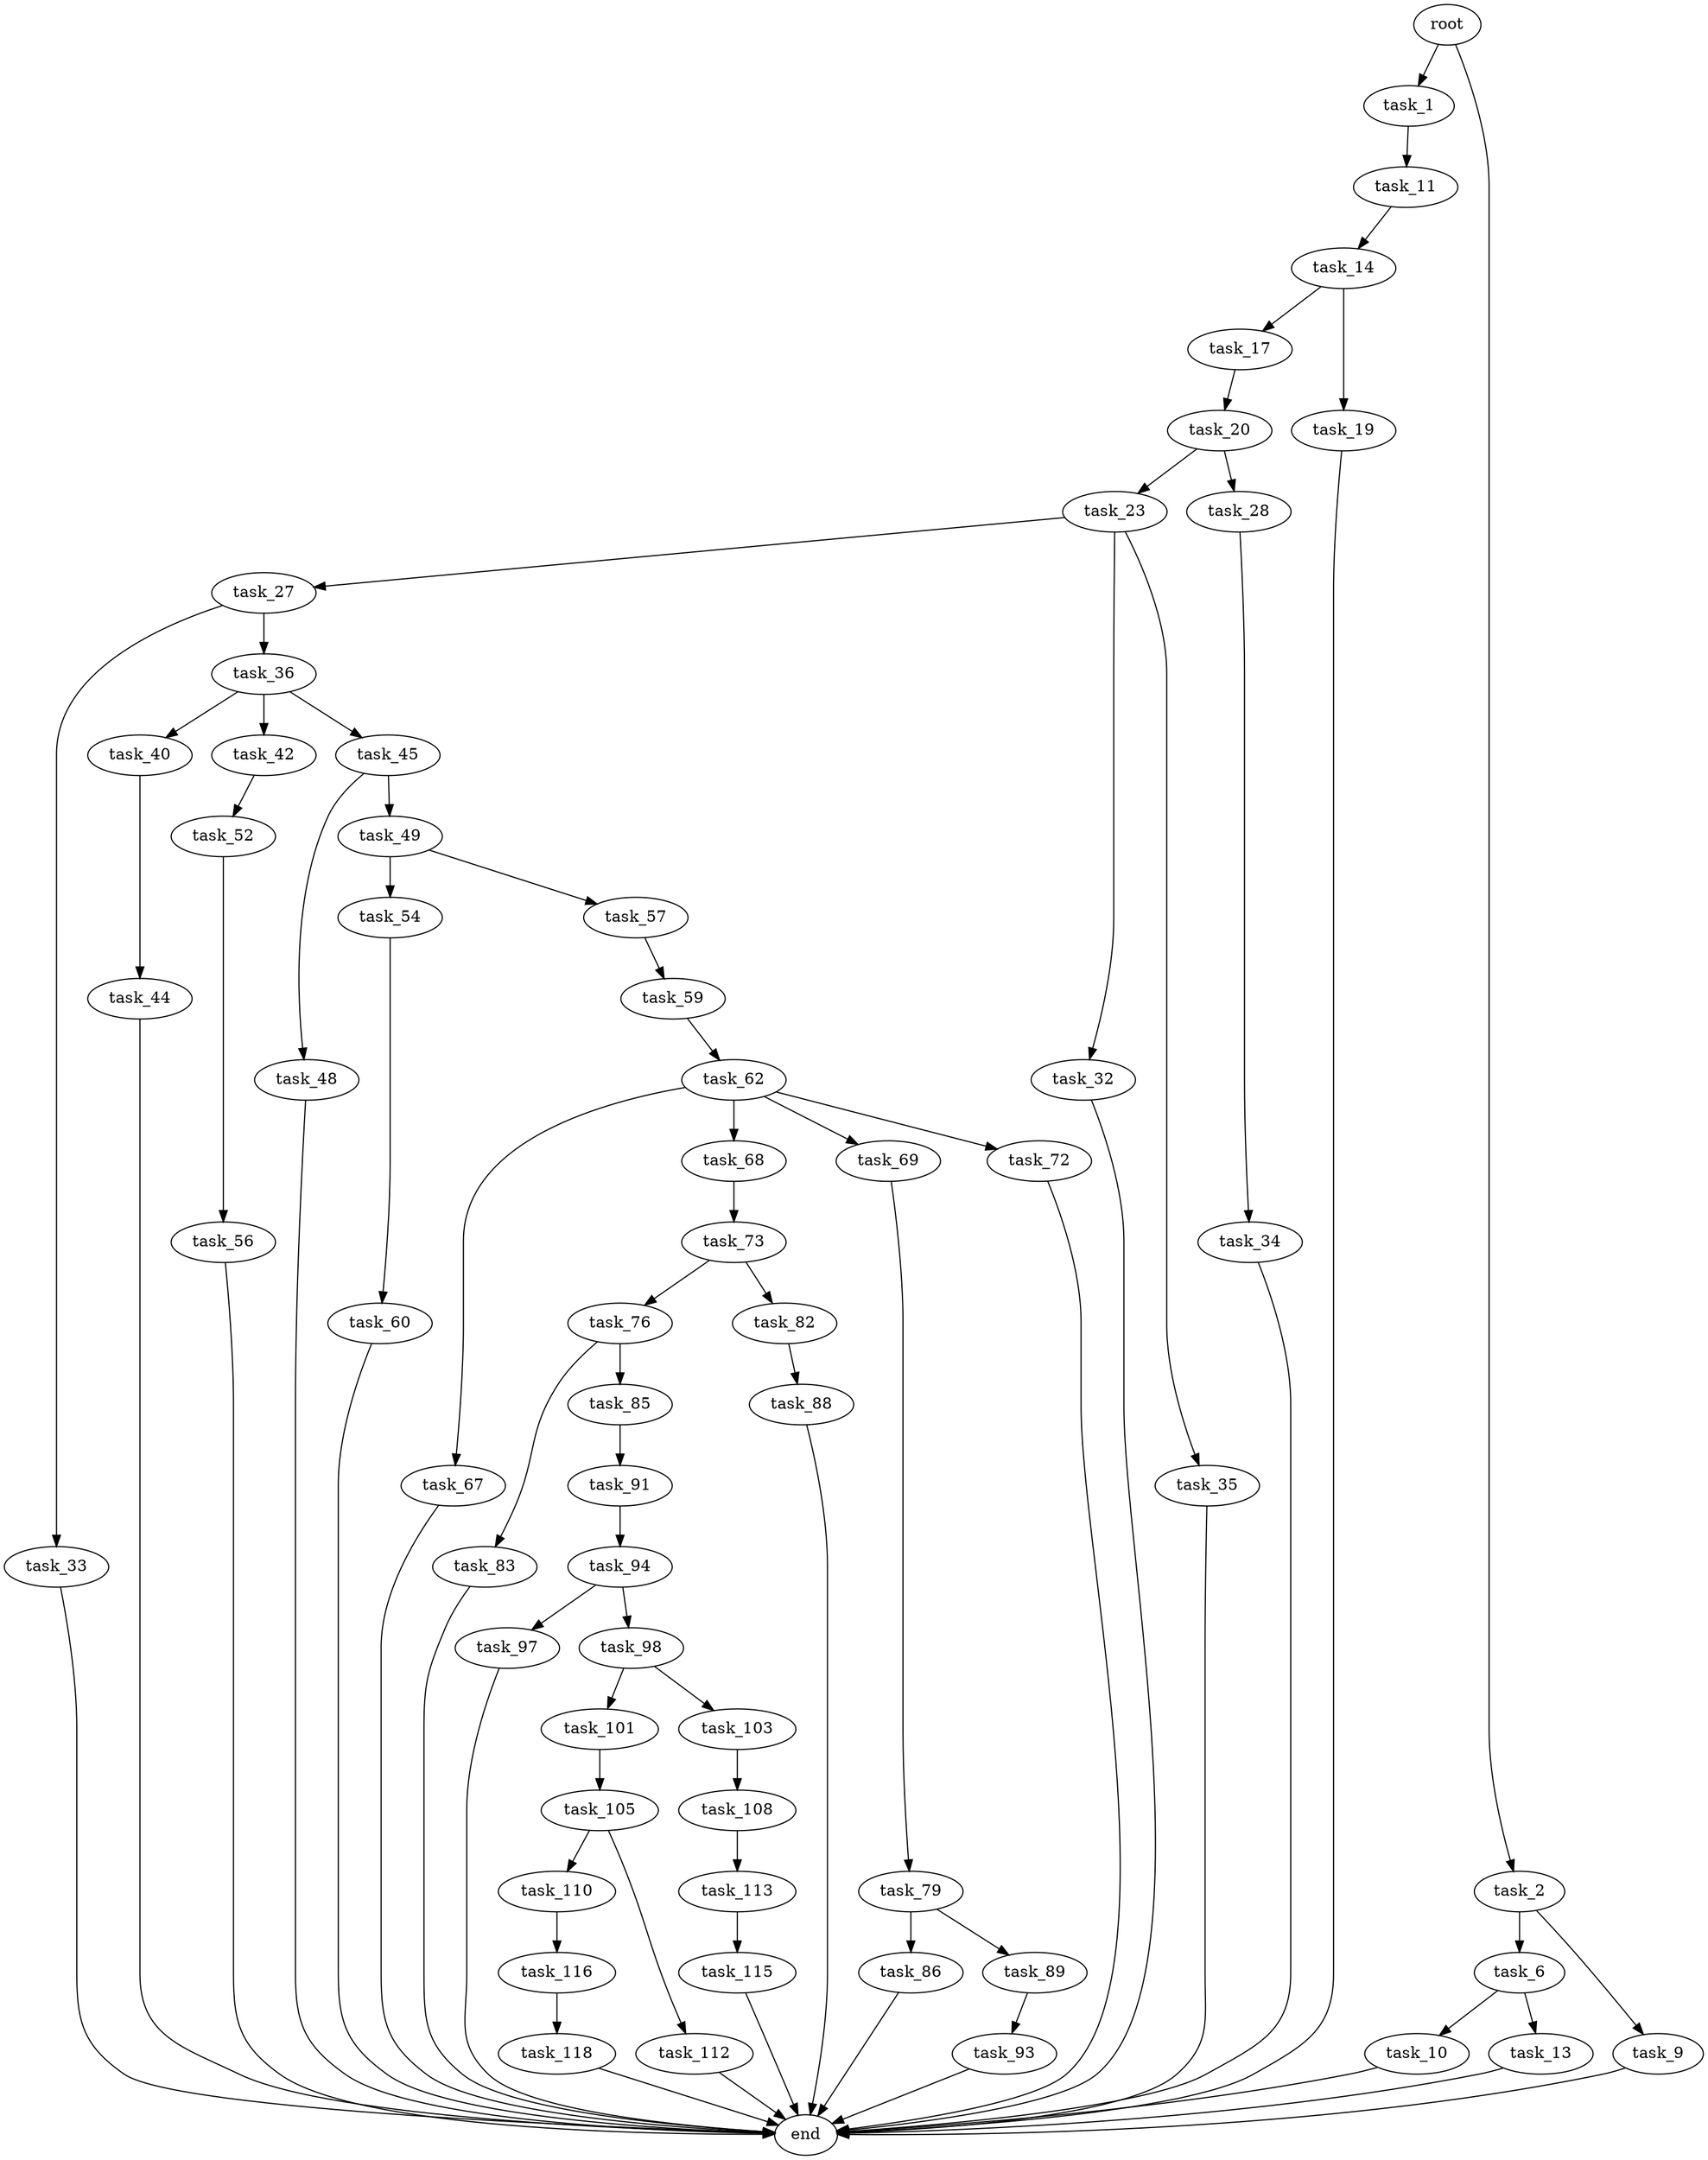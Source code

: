 digraph G {
  root [size="0.000000"];
  task_1 [size="789046015754.000000"];
  task_2 [size="14524480009.000000"];
  task_6 [size="8589934592.000000"];
  task_9 [size="318822360554.000000"];
  task_10 [size="28991029248.000000"];
  task_11 [size="5516657835.000000"];
  task_13 [size="29939809163.000000"];
  task_14 [size="782757789696.000000"];
  task_17 [size="210523062515.000000"];
  task_19 [size="134217728000.000000"];
  task_20 [size="579284399836.000000"];
  task_23 [size="782757789696.000000"];
  task_27 [size="45095726756.000000"];
  task_28 [size="4605978674.000000"];
  task_32 [size="70088469013.000000"];
  task_33 [size="549755813888.000000"];
  task_34 [size="549755813888.000000"];
  task_35 [size="2095705540.000000"];
  task_36 [size="105693820337.000000"];
  task_40 [size="1073741824000.000000"];
  task_42 [size="231928233984.000000"];
  task_44 [size="28991029248.000000"];
  task_45 [size="134217728000.000000"];
  task_48 [size="8589934592.000000"];
  task_49 [size="15136160650.000000"];
  task_52 [size="6688375930.000000"];
  task_54 [size="1390390306.000000"];
  task_56 [size="5527629935.000000"];
  task_57 [size="400187823278.000000"];
  task_59 [size="65741193988.000000"];
  task_60 [size="478777664748.000000"];
  task_62 [size="30928227204.000000"];
  task_67 [size="811269520538.000000"];
  task_68 [size="6064924179.000000"];
  task_69 [size="8589934592.000000"];
  task_72 [size="8383926163.000000"];
  task_73 [size="836388075779.000000"];
  task_76 [size="1552939726.000000"];
  task_79 [size="782757789696.000000"];
  task_82 [size="1380532424.000000"];
  task_83 [size="368293445632.000000"];
  task_85 [size="244795760630.000000"];
  task_86 [size="8589934592.000000"];
  task_88 [size="1551563756.000000"];
  task_89 [size="134217728000.000000"];
  task_91 [size="336966318525.000000"];
  task_93 [size="368293445632.000000"];
  task_94 [size="26022870157.000000"];
  task_97 [size="1195021417710.000000"];
  task_98 [size="241040265600.000000"];
  task_101 [size="28991029248.000000"];
  task_103 [size="3239204185.000000"];
  task_105 [size="1027610046423.000000"];
  task_108 [size="50986127054.000000"];
  task_110 [size="392117849382.000000"];
  task_112 [size="40126204097.000000"];
  task_113 [size="145371196691.000000"];
  task_115 [size="1719308981.000000"];
  task_116 [size="368293445632.000000"];
  task_118 [size="782757789696.000000"];
  end [size="0.000000"];

  root -> task_1 [size="1.000000"];
  root -> task_2 [size="1.000000"];
  task_1 -> task_11 [size="536870912.000000"];
  task_2 -> task_6 [size="301989888.000000"];
  task_2 -> task_9 [size="301989888.000000"];
  task_6 -> task_10 [size="33554432.000000"];
  task_6 -> task_13 [size="33554432.000000"];
  task_9 -> end [size="1.000000"];
  task_10 -> end [size="1.000000"];
  task_11 -> task_14 [size="134217728.000000"];
  task_13 -> end [size="1.000000"];
  task_14 -> task_17 [size="679477248.000000"];
  task_14 -> task_19 [size="679477248.000000"];
  task_17 -> task_20 [size="536870912.000000"];
  task_19 -> end [size="1.000000"];
  task_20 -> task_23 [size="838860800.000000"];
  task_20 -> task_28 [size="838860800.000000"];
  task_23 -> task_27 [size="679477248.000000"];
  task_23 -> task_32 [size="679477248.000000"];
  task_23 -> task_35 [size="679477248.000000"];
  task_27 -> task_33 [size="33554432.000000"];
  task_27 -> task_36 [size="33554432.000000"];
  task_28 -> task_34 [size="209715200.000000"];
  task_32 -> end [size="1.000000"];
  task_33 -> end [size="1.000000"];
  task_34 -> end [size="1.000000"];
  task_35 -> end [size="1.000000"];
  task_36 -> task_40 [size="209715200.000000"];
  task_36 -> task_42 [size="209715200.000000"];
  task_36 -> task_45 [size="209715200.000000"];
  task_40 -> task_44 [size="838860800.000000"];
  task_42 -> task_52 [size="301989888.000000"];
  task_44 -> end [size="1.000000"];
  task_45 -> task_48 [size="209715200.000000"];
  task_45 -> task_49 [size="209715200.000000"];
  task_48 -> end [size="1.000000"];
  task_49 -> task_54 [size="301989888.000000"];
  task_49 -> task_57 [size="301989888.000000"];
  task_52 -> task_56 [size="209715200.000000"];
  task_54 -> task_60 [size="33554432.000000"];
  task_56 -> end [size="1.000000"];
  task_57 -> task_59 [size="838860800.000000"];
  task_59 -> task_62 [size="301989888.000000"];
  task_60 -> end [size="1.000000"];
  task_62 -> task_67 [size="536870912.000000"];
  task_62 -> task_68 [size="536870912.000000"];
  task_62 -> task_69 [size="536870912.000000"];
  task_62 -> task_72 [size="536870912.000000"];
  task_67 -> end [size="1.000000"];
  task_68 -> task_73 [size="134217728.000000"];
  task_69 -> task_79 [size="33554432.000000"];
  task_72 -> end [size="1.000000"];
  task_73 -> task_76 [size="536870912.000000"];
  task_73 -> task_82 [size="536870912.000000"];
  task_76 -> task_83 [size="33554432.000000"];
  task_76 -> task_85 [size="33554432.000000"];
  task_79 -> task_86 [size="679477248.000000"];
  task_79 -> task_89 [size="679477248.000000"];
  task_82 -> task_88 [size="75497472.000000"];
  task_83 -> end [size="1.000000"];
  task_85 -> task_91 [size="209715200.000000"];
  task_86 -> end [size="1.000000"];
  task_88 -> end [size="1.000000"];
  task_89 -> task_93 [size="209715200.000000"];
  task_91 -> task_94 [size="536870912.000000"];
  task_93 -> end [size="1.000000"];
  task_94 -> task_97 [size="838860800.000000"];
  task_94 -> task_98 [size="838860800.000000"];
  task_97 -> end [size="1.000000"];
  task_98 -> task_101 [size="679477248.000000"];
  task_98 -> task_103 [size="679477248.000000"];
  task_101 -> task_105 [size="75497472.000000"];
  task_103 -> task_108 [size="209715200.000000"];
  task_105 -> task_110 [size="679477248.000000"];
  task_105 -> task_112 [size="679477248.000000"];
  task_108 -> task_113 [size="209715200.000000"];
  task_110 -> task_116 [size="411041792.000000"];
  task_112 -> end [size="1.000000"];
  task_113 -> task_115 [size="536870912.000000"];
  task_115 -> end [size="1.000000"];
  task_116 -> task_118 [size="411041792.000000"];
  task_118 -> end [size="1.000000"];
}
